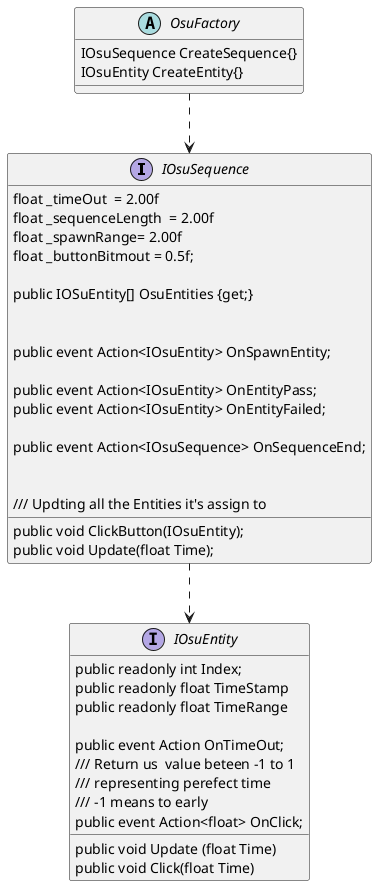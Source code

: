 
@startuml

interface IOsuSequence {

  float _timeOut  = 2.00f
  float _sequenceLength  = 2.00f
  float _spawnRange= 2.00f
  float _buttonBitmout = 0.5f;

  public IOSuEntity[] OsuEntities {get;}


  public event Action<IOsuEntity> OnSpawnEntity;

  public event Action<IOsuEntity> OnEntityPass;
  public event Action<IOsuEntity> OnEntityFailed;

  public event Action<IOsuSequence> OnSequenceEnd;

  public void ClickButton(IOsuEntity);

  /// Updting all the Entities it's assign to
  public void Update(float Time);

}

interface IOsuEntity{

  public readonly int Index;
  public readonly float TimeStamp 
  public readonly float TimeRange

  public event Action OnTimeOut;
  /// Return us  value beteen -1 to 1 
  /// representing perefect time 
  /// -1 means to early 
  public event Action<float> OnClick;

  public void Update (float Time)
  public void Click(float Time)

}


abstract class OsuFactory {

  IOsuSequence CreateSequence{}
  IOsuEntity CreateEntity{}

}



IOsuSequence ..> IOsuEntity

OsuFactory ..> IOsuSequence

@enduml
